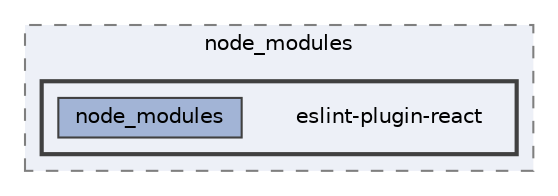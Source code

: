 digraph "pkiclassroomrescheduler/src/main/frontend/node_modules/eslint-plugin-react"
{
 // LATEX_PDF_SIZE
  bgcolor="transparent";
  edge [fontname=Helvetica,fontsize=10,labelfontname=Helvetica,labelfontsize=10];
  node [fontname=Helvetica,fontsize=10,shape=box,height=0.2,width=0.4];
  compound=true
  subgraph clusterdir_72953eda66ccb3a2722c28e1c3e6c23b {
    graph [ bgcolor="#edf0f7", pencolor="grey50", label="node_modules", fontname=Helvetica,fontsize=10 style="filled,dashed", URL="dir_72953eda66ccb3a2722c28e1c3e6c23b.html",tooltip=""]
  subgraph clusterdir_ce46169a55b7a3d9db3ae2dedc21bf9f {
    graph [ bgcolor="#edf0f7", pencolor="grey25", label="", fontname=Helvetica,fontsize=10 style="filled,bold", URL="dir_ce46169a55b7a3d9db3ae2dedc21bf9f.html",tooltip=""]
    dir_ce46169a55b7a3d9db3ae2dedc21bf9f [shape=plaintext, label="eslint-plugin-react"];
  dir_17f4e6c522ae06f36de824e34b9e539b [label="node_modules", fillcolor="#a2b4d6", color="grey25", style="filled", URL="dir_17f4e6c522ae06f36de824e34b9e539b.html",tooltip=""];
  }
  }
}
